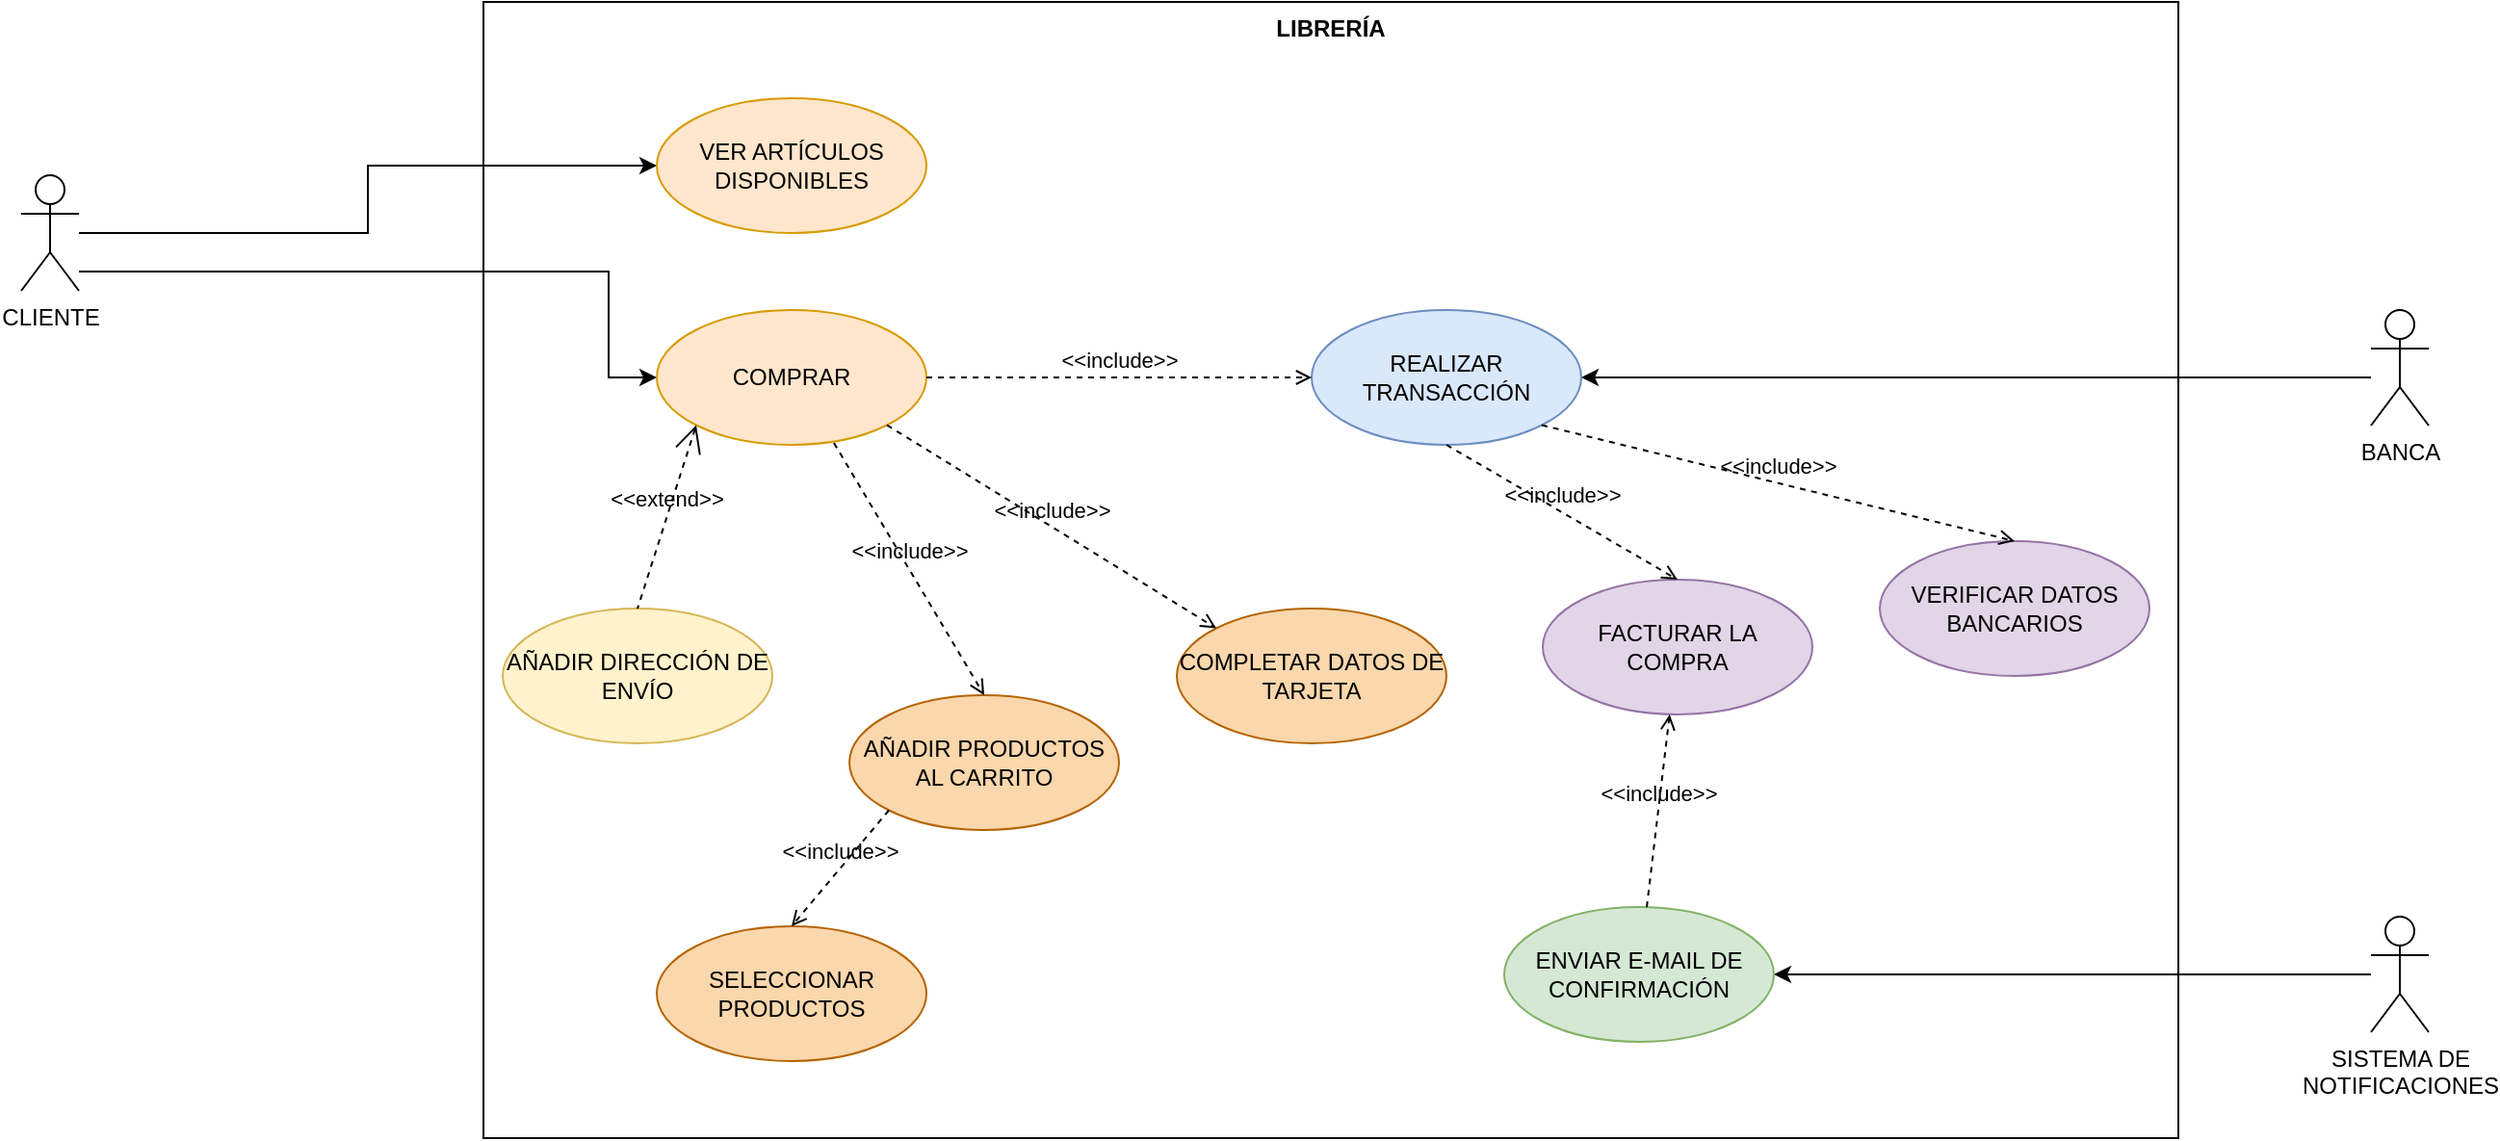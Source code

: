 <mxfile version="24.8.6">
  <diagram name="Página-1" id="mWBJZ2ahNim2a2Tlbhnb">
    <mxGraphModel dx="2797" dy="1136" grid="1" gridSize="10" guides="1" tooltips="1" connect="1" arrows="1" fold="1" page="1" pageScale="1" pageWidth="827" pageHeight="1169" math="0" shadow="0">
      <root>
        <mxCell id="0" />
        <mxCell id="1" parent="0" />
        <mxCell id="FMx2-XoIAFZk93dNUBhq-1" value="LIBRERÍA" style="shape=rect;html=1;verticalAlign=top;fontStyle=1;whiteSpace=wrap;align=center;fillColor=none;" vertex="1" parent="1">
          <mxGeometry x="-10" y="200" width="880" height="590" as="geometry" />
        </mxCell>
        <mxCell id="MaeztThf9Cwv6MHCEbgm-13" style="edgeStyle=orthogonalEdgeStyle;rounded=0;orthogonalLoop=1;jettySize=auto;html=1;entryX=0;entryY=0.5;entryDx=0;entryDy=0;" parent="1" source="MaeztThf9Cwv6MHCEbgm-1" target="MaeztThf9Cwv6MHCEbgm-4" edge="1">
          <mxGeometry relative="1" as="geometry" />
        </mxCell>
        <mxCell id="MaeztThf9Cwv6MHCEbgm-35" style="edgeStyle=orthogonalEdgeStyle;rounded=0;orthogonalLoop=1;jettySize=auto;html=1;entryX=0;entryY=0.5;entryDx=0;entryDy=0;" parent="1" source="MaeztThf9Cwv6MHCEbgm-1" target="MaeztThf9Cwv6MHCEbgm-7" edge="1">
          <mxGeometry relative="1" as="geometry">
            <Array as="points">
              <mxPoint x="55" y="340" />
              <mxPoint x="55" y="395" />
            </Array>
          </mxGeometry>
        </mxCell>
        <mxCell id="MaeztThf9Cwv6MHCEbgm-1" value="CLIENTE" style="shape=umlActor;verticalLabelPosition=bottom;verticalAlign=top;html=1;outlineConnect=0;" parent="1" vertex="1">
          <mxGeometry x="-250" y="290" width="30" height="60" as="geometry" />
        </mxCell>
        <mxCell id="MaeztThf9Cwv6MHCEbgm-41" style="edgeStyle=orthogonalEdgeStyle;rounded=0;orthogonalLoop=1;jettySize=auto;html=1;entryX=1;entryY=0.5;entryDx=0;entryDy=0;" parent="1" source="MaeztThf9Cwv6MHCEbgm-2" target="MaeztThf9Cwv6MHCEbgm-32" edge="1">
          <mxGeometry relative="1" as="geometry">
            <Array as="points">
              <mxPoint x="710" y="395" />
              <mxPoint x="710" y="395" />
            </Array>
          </mxGeometry>
        </mxCell>
        <mxCell id="MaeztThf9Cwv6MHCEbgm-2" value="BANCA&lt;div&gt;&lt;br&gt;&lt;/div&gt;" style="shape=umlActor;verticalLabelPosition=bottom;verticalAlign=top;html=1;outlineConnect=0;" parent="1" vertex="1">
          <mxGeometry x="970" y="360" width="30" height="60" as="geometry" />
        </mxCell>
        <mxCell id="MaeztThf9Cwv6MHCEbgm-43" style="edgeStyle=orthogonalEdgeStyle;rounded=0;orthogonalLoop=1;jettySize=auto;html=1;entryX=1;entryY=0.5;entryDx=0;entryDy=0;" parent="1" source="MaeztThf9Cwv6MHCEbgm-3" target="MaeztThf9Cwv6MHCEbgm-12" edge="1">
          <mxGeometry relative="1" as="geometry" />
        </mxCell>
        <mxCell id="MaeztThf9Cwv6MHCEbgm-3" value="SISTEMA DE&lt;div&gt;NOTIFICACIONES&lt;/div&gt;" style="shape=umlActor;verticalLabelPosition=bottom;verticalAlign=top;html=1;outlineConnect=0;" parent="1" vertex="1">
          <mxGeometry x="970" y="675" width="30" height="60" as="geometry" />
        </mxCell>
        <mxCell id="MaeztThf9Cwv6MHCEbgm-4" value="VER ARTÍCULOS DISPONIBLES" style="ellipse;whiteSpace=wrap;html=1;fillColor=#ffe6cc;strokeColor=#d79b00;" parent="1" vertex="1">
          <mxGeometry x="80" y="250" width="140" height="70" as="geometry" />
        </mxCell>
        <mxCell id="MaeztThf9Cwv6MHCEbgm-5" value="SELECCIONAR PRODUCTOS" style="ellipse;whiteSpace=wrap;html=1;fillColor=#fad7ac;strokeColor=#b46504;" parent="1" vertex="1">
          <mxGeometry x="80" y="680" width="140" height="70" as="geometry" />
        </mxCell>
        <mxCell id="MaeztThf9Cwv6MHCEbgm-6" value="AÑADIR PRODUCTOS AL CARRITO" style="ellipse;whiteSpace=wrap;html=1;fillColor=#fad7ac;strokeColor=#b46504;" parent="1" vertex="1">
          <mxGeometry x="180" y="560" width="140" height="70" as="geometry" />
        </mxCell>
        <mxCell id="MaeztThf9Cwv6MHCEbgm-7" value="COMPRAR" style="ellipse;whiteSpace=wrap;html=1;fillColor=#ffe6cc;strokeColor=#d79b00;" parent="1" vertex="1">
          <mxGeometry x="80" y="360" width="140" height="70" as="geometry" />
        </mxCell>
        <mxCell id="MaeztThf9Cwv6MHCEbgm-8" value="AÑADIR DIRECCIÓN DE ENVÍO" style="ellipse;whiteSpace=wrap;html=1;fillColor=#fff2cc;strokeColor=#d6b656;" parent="1" vertex="1">
          <mxGeometry y="515" width="140" height="70" as="geometry" />
        </mxCell>
        <mxCell id="MaeztThf9Cwv6MHCEbgm-9" value="COMPLETAR DATOS DE TARJETA" style="ellipse;whiteSpace=wrap;html=1;fillColor=#fad7ac;strokeColor=#b46504;" parent="1" vertex="1">
          <mxGeometry x="350" y="515" width="140" height="70" as="geometry" />
        </mxCell>
        <mxCell id="MaeztThf9Cwv6MHCEbgm-10" value="VERIFICAR DATOS BANCARIOS" style="ellipse;whiteSpace=wrap;html=1;fillColor=#e1d5e7;strokeColor=#9673a6;" parent="1" vertex="1">
          <mxGeometry x="715" y="480" width="140" height="70" as="geometry" />
        </mxCell>
        <mxCell id="MaeztThf9Cwv6MHCEbgm-11" value="FACTURAR LA COMPRA" style="ellipse;whiteSpace=wrap;html=1;fillColor=#e1d5e7;strokeColor=#9673a6;" parent="1" vertex="1">
          <mxGeometry x="540" y="500" width="140" height="70" as="geometry" />
        </mxCell>
        <mxCell id="MaeztThf9Cwv6MHCEbgm-12" value="ENVIAR E-MAIL DE CONFIRMACIÓN" style="ellipse;whiteSpace=wrap;html=1;fillColor=#d5e8d4;strokeColor=#82b366;" parent="1" vertex="1">
          <mxGeometry x="520" y="670" width="140" height="70" as="geometry" />
        </mxCell>
        <mxCell id="MaeztThf9Cwv6MHCEbgm-19" value="&amp;lt;&amp;lt;extend&amp;gt;&amp;gt;" style="edgeStyle=none;html=1;startArrow=open;endArrow=none;startSize=12;verticalAlign=bottom;dashed=1;labelBackgroundColor=none;rounded=0;exitX=0;exitY=1;exitDx=0;exitDy=0;entryX=0.5;entryY=0;entryDx=0;entryDy=0;" parent="1" source="MaeztThf9Cwv6MHCEbgm-7" target="MaeztThf9Cwv6MHCEbgm-8" edge="1">
          <mxGeometry width="160" relative="1" as="geometry">
            <mxPoint x="520" y="540" as="sourcePoint" />
            <mxPoint x="680" y="540" as="targetPoint" />
          </mxGeometry>
        </mxCell>
        <mxCell id="MaeztThf9Cwv6MHCEbgm-21" value="&amp;lt;&amp;lt;include&amp;gt;&amp;gt;" style="edgeStyle=none;html=1;endArrow=open;verticalAlign=bottom;dashed=1;labelBackgroundColor=none;rounded=0;exitX=1;exitY=1;exitDx=0;exitDy=0;entryX=0;entryY=0;entryDx=0;entryDy=0;" parent="1" source="MaeztThf9Cwv6MHCEbgm-7" target="MaeztThf9Cwv6MHCEbgm-9" edge="1">
          <mxGeometry width="160" relative="1" as="geometry">
            <mxPoint x="520" y="540" as="sourcePoint" />
            <mxPoint x="680" y="540" as="targetPoint" />
          </mxGeometry>
        </mxCell>
        <mxCell id="MaeztThf9Cwv6MHCEbgm-26" value="&amp;lt;&amp;lt;include&amp;gt;&amp;gt;" style="edgeStyle=none;html=1;endArrow=open;verticalAlign=bottom;dashed=1;labelBackgroundColor=none;rounded=0;" parent="1" source="MaeztThf9Cwv6MHCEbgm-12" target="MaeztThf9Cwv6MHCEbgm-11" edge="1">
          <mxGeometry width="160" relative="1" as="geometry">
            <mxPoint x="520" y="660" as="sourcePoint" />
            <mxPoint x="680" y="660" as="targetPoint" />
          </mxGeometry>
        </mxCell>
        <mxCell id="MaeztThf9Cwv6MHCEbgm-32" value="REALIZAR TRANSACCIÓN" style="ellipse;whiteSpace=wrap;html=1;fillColor=#dae8fc;strokeColor=#6c8ebf;" parent="1" vertex="1">
          <mxGeometry x="420" y="360" width="140" height="70" as="geometry" />
        </mxCell>
        <mxCell id="MaeztThf9Cwv6MHCEbgm-33" value="&amp;lt;&amp;lt;include&amp;gt;&amp;gt;" style="edgeStyle=none;html=1;endArrow=open;verticalAlign=bottom;dashed=1;labelBackgroundColor=none;rounded=0;exitX=1;exitY=1;exitDx=0;exitDy=0;entryX=0.5;entryY=0;entryDx=0;entryDy=0;" parent="1" source="MaeztThf9Cwv6MHCEbgm-32" target="MaeztThf9Cwv6MHCEbgm-10" edge="1">
          <mxGeometry width="160" relative="1" as="geometry">
            <mxPoint x="400" y="540" as="sourcePoint" />
            <mxPoint x="560" y="540" as="targetPoint" />
          </mxGeometry>
        </mxCell>
        <mxCell id="MaeztThf9Cwv6MHCEbgm-34" value="&amp;lt;&amp;lt;include&amp;gt;&amp;gt;" style="edgeStyle=none;html=1;endArrow=open;verticalAlign=bottom;dashed=1;labelBackgroundColor=none;rounded=0;entryX=0;entryY=0.5;entryDx=0;entryDy=0;" parent="1" source="MaeztThf9Cwv6MHCEbgm-7" target="MaeztThf9Cwv6MHCEbgm-32" edge="1">
          <mxGeometry width="160" relative="1" as="geometry">
            <mxPoint x="400" y="540" as="sourcePoint" />
            <mxPoint x="400" y="380" as="targetPoint" />
          </mxGeometry>
        </mxCell>
        <mxCell id="MaeztThf9Cwv6MHCEbgm-36" value="&amp;lt;&amp;lt;include&amp;gt;&amp;gt;" style="edgeStyle=none;html=1;endArrow=open;verticalAlign=bottom;dashed=1;labelBackgroundColor=none;rounded=0;exitX=0;exitY=1;exitDx=0;exitDy=0;entryX=0.5;entryY=0;entryDx=0;entryDy=0;" parent="1" source="MaeztThf9Cwv6MHCEbgm-6" target="MaeztThf9Cwv6MHCEbgm-5" edge="1">
          <mxGeometry width="160" relative="1" as="geometry">
            <mxPoint x="400" y="540" as="sourcePoint" />
            <mxPoint x="560" y="540" as="targetPoint" />
          </mxGeometry>
        </mxCell>
        <mxCell id="MaeztThf9Cwv6MHCEbgm-37" value="&amp;lt;&amp;lt;include&amp;gt;&amp;gt;" style="edgeStyle=none;html=1;endArrow=open;verticalAlign=bottom;dashed=1;labelBackgroundColor=none;rounded=0;exitX=0.657;exitY=0.986;exitDx=0;exitDy=0;exitPerimeter=0;entryX=0.5;entryY=0;entryDx=0;entryDy=0;" parent="1" source="MaeztThf9Cwv6MHCEbgm-7" target="MaeztThf9Cwv6MHCEbgm-6" edge="1">
          <mxGeometry width="160" relative="1" as="geometry">
            <mxPoint x="400" y="540" as="sourcePoint" />
            <mxPoint x="560" y="540" as="targetPoint" />
          </mxGeometry>
        </mxCell>
        <mxCell id="MaeztThf9Cwv6MHCEbgm-44" value="&amp;lt;&amp;lt;include&amp;gt;&amp;gt;" style="edgeStyle=none;html=1;endArrow=open;verticalAlign=bottom;dashed=1;labelBackgroundColor=none;rounded=0;exitX=0.5;exitY=1;exitDx=0;exitDy=0;entryX=0.5;entryY=0;entryDx=0;entryDy=0;" parent="1" source="MaeztThf9Cwv6MHCEbgm-32" target="MaeztThf9Cwv6MHCEbgm-11" edge="1">
          <mxGeometry width="160" relative="1" as="geometry">
            <mxPoint x="549" y="430" as="sourcePoint" />
            <mxPoint x="795" y="490" as="targetPoint" />
          </mxGeometry>
        </mxCell>
      </root>
    </mxGraphModel>
  </diagram>
</mxfile>
